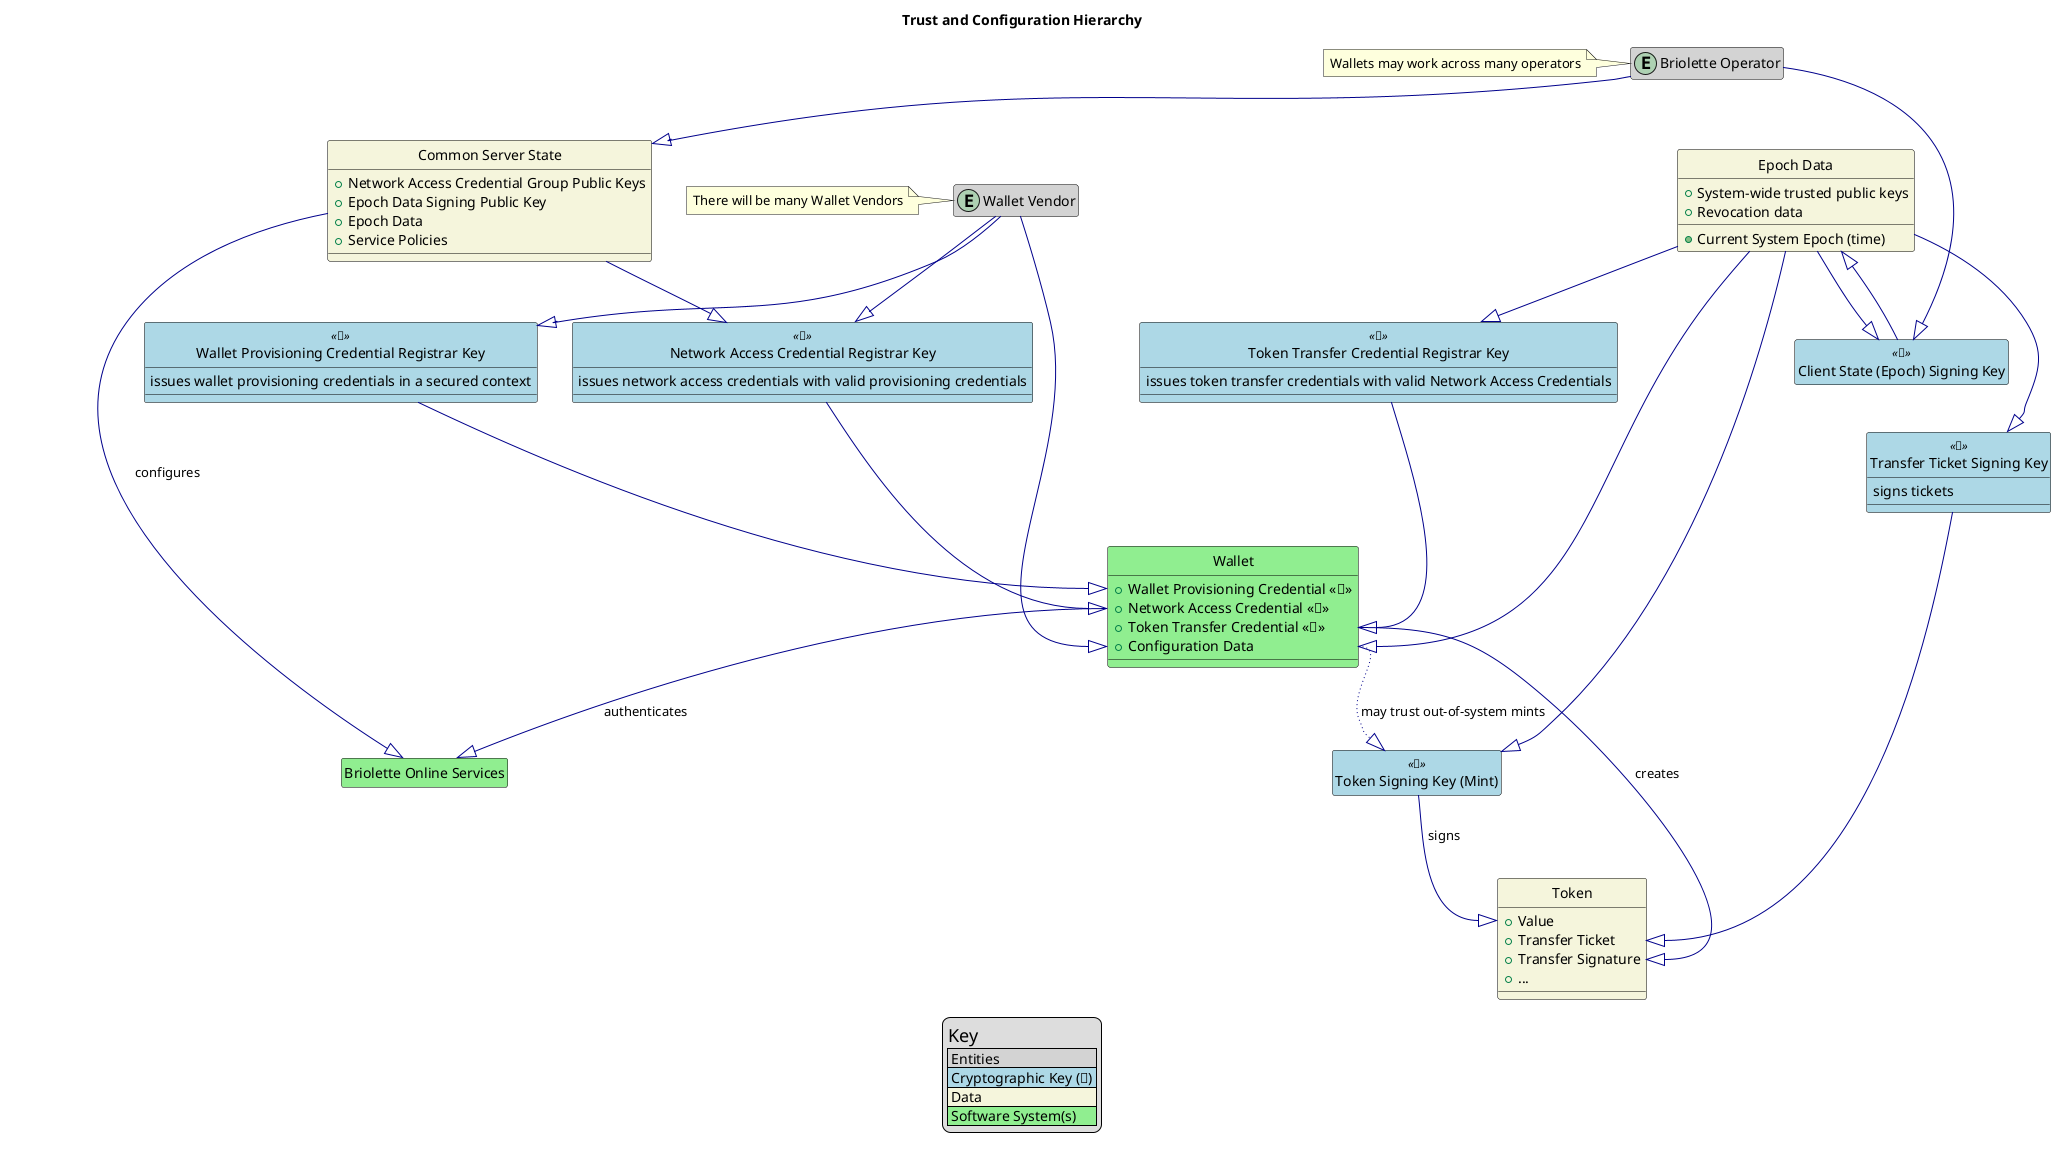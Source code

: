 @startuml
skinparam shadowing false

title Trust and Configuration Hierarchy

skinparam class {
    BackgroundColor #lightblue
    ArrowColor #darkblue
    BorderColor black
}


hide members
skinparam groupInheritance 2
skinparam classFontSize 14



entity "Wallet Vendor" #lightgrey
note left: There will be many Wallet Vendors

class "Network Access Credential Registrar Key" <<🔑>> {
  issues network access credentials with valid provisioning credentials
}
show "Network Access Credential Registrar Key" members

class "Wallet Provisioning Credential Registrar Key" <<🔑>> {
  issues wallet provisioning credentials in a secured context
}
show "Wallet Provisioning Credential Registrar Key" members

class Wallet #lightgreen {
  + Wallet Provisioning Credential <<🔑>>
  + Network Access Credential <<🔑>>
  + Token Transfer Credential <<🔑>>
  + Configuration Data
}
show Wallet members




entity "Briolette Operator" #lightgrey { }
note left: Wallets may work across many operators

class "Common Server State" #beige {
 + Network Access Credential Group Public Keys
 + Epoch Data Signing Public Key
 + Epoch Data
 + Service Policies
}
show "Common Server State" members

class "Client State (Epoch) Signing Key" <<🔑>> {
}

class "Epoch Data" #beige {
  + Current System Epoch (time)
  + System-wide trusted public keys
  + Revocation data
}
show "Epoch Data" members

class "Token Signing Key (Mint)" <<🔑>>

class "Transfer Ticket Signing Key" <<🔑>> {
  signs tickets
}
show "Transfer Ticket Signing Key" members

class "Token Transfer Credential Registrar Key" <<🔑>> {
  issues token transfer credentials with valid Network Access Credentials
}
show "Token Transfer Credential Registrar Key" members

class "Token" #beige {
 + Value
 + Transfer Ticket
 + Transfer Signature
 + ...
}
show Token members

class "Briolette Online Services" #lightgreen

"Briolette Operator" --|> "Common Server State"
"Common Server State" --|> "Network Access Credential Registrar Key"
"Common Server State" --|> "Briolette Online Services" : configures
"Briolette Operator" --|> "Client State (Epoch) Signing Key"
"Epoch Data" --|> "Client State (Epoch) Signing Key"
"Epoch Data" --|> "Token Signing Key (Mint)"
"Epoch Data" --|> "Transfer Ticket Signing Key"
"Transfer Ticket Signing Key" --|> "Token::Transfer Ticket"
"Epoch Data" --|> "Token Transfer Credential Registrar Key"
"Token Signing Key (Mint)" --|> "Token::Value" : signs
"Token Transfer Credential Registrar Key" --|> "Wallet::Token Transfer Credential"
"Client State (Epoch) Signing Key" --|> "Epoch Data"
"Epoch Data" --|> "Wallet::Configuration Data"


"Wallet Vendor" --|> "Wallet Provisioning Credential Registrar Key"
"Wallet Provisioning Credential Registrar Key" --|> "Wallet::Wallet Provisioning Credential"
"Wallet Vendor" --|> "Network Access Credential Registrar Key"
"Wallet Vendor" --|> "Wallet::Configuration Data"
"Wallet::Configuration Data" -[dotted]-|> "Token Signing Key (Mint)" : may trust out-of-system mints
"Network Access Credential Registrar Key" --|> "Wallet::Network Access Credential"
"Wallet::Network Access Credential" --|> "Briolette Online Services" : authenticates
"Wallet::Token Transfer Credential" --|> "Token::Transfer Signature" : creates

hide <<🔑>> circle
hide class circle


legend 
    <size:18>Key</size>
    |<#lightgrey> Entities |
    |<#lightblue> Cryptographic Key (🔑) |
    |<#beige> Data |
    |<#lightgreen> Software System(s) |
endlegend
@enduml
